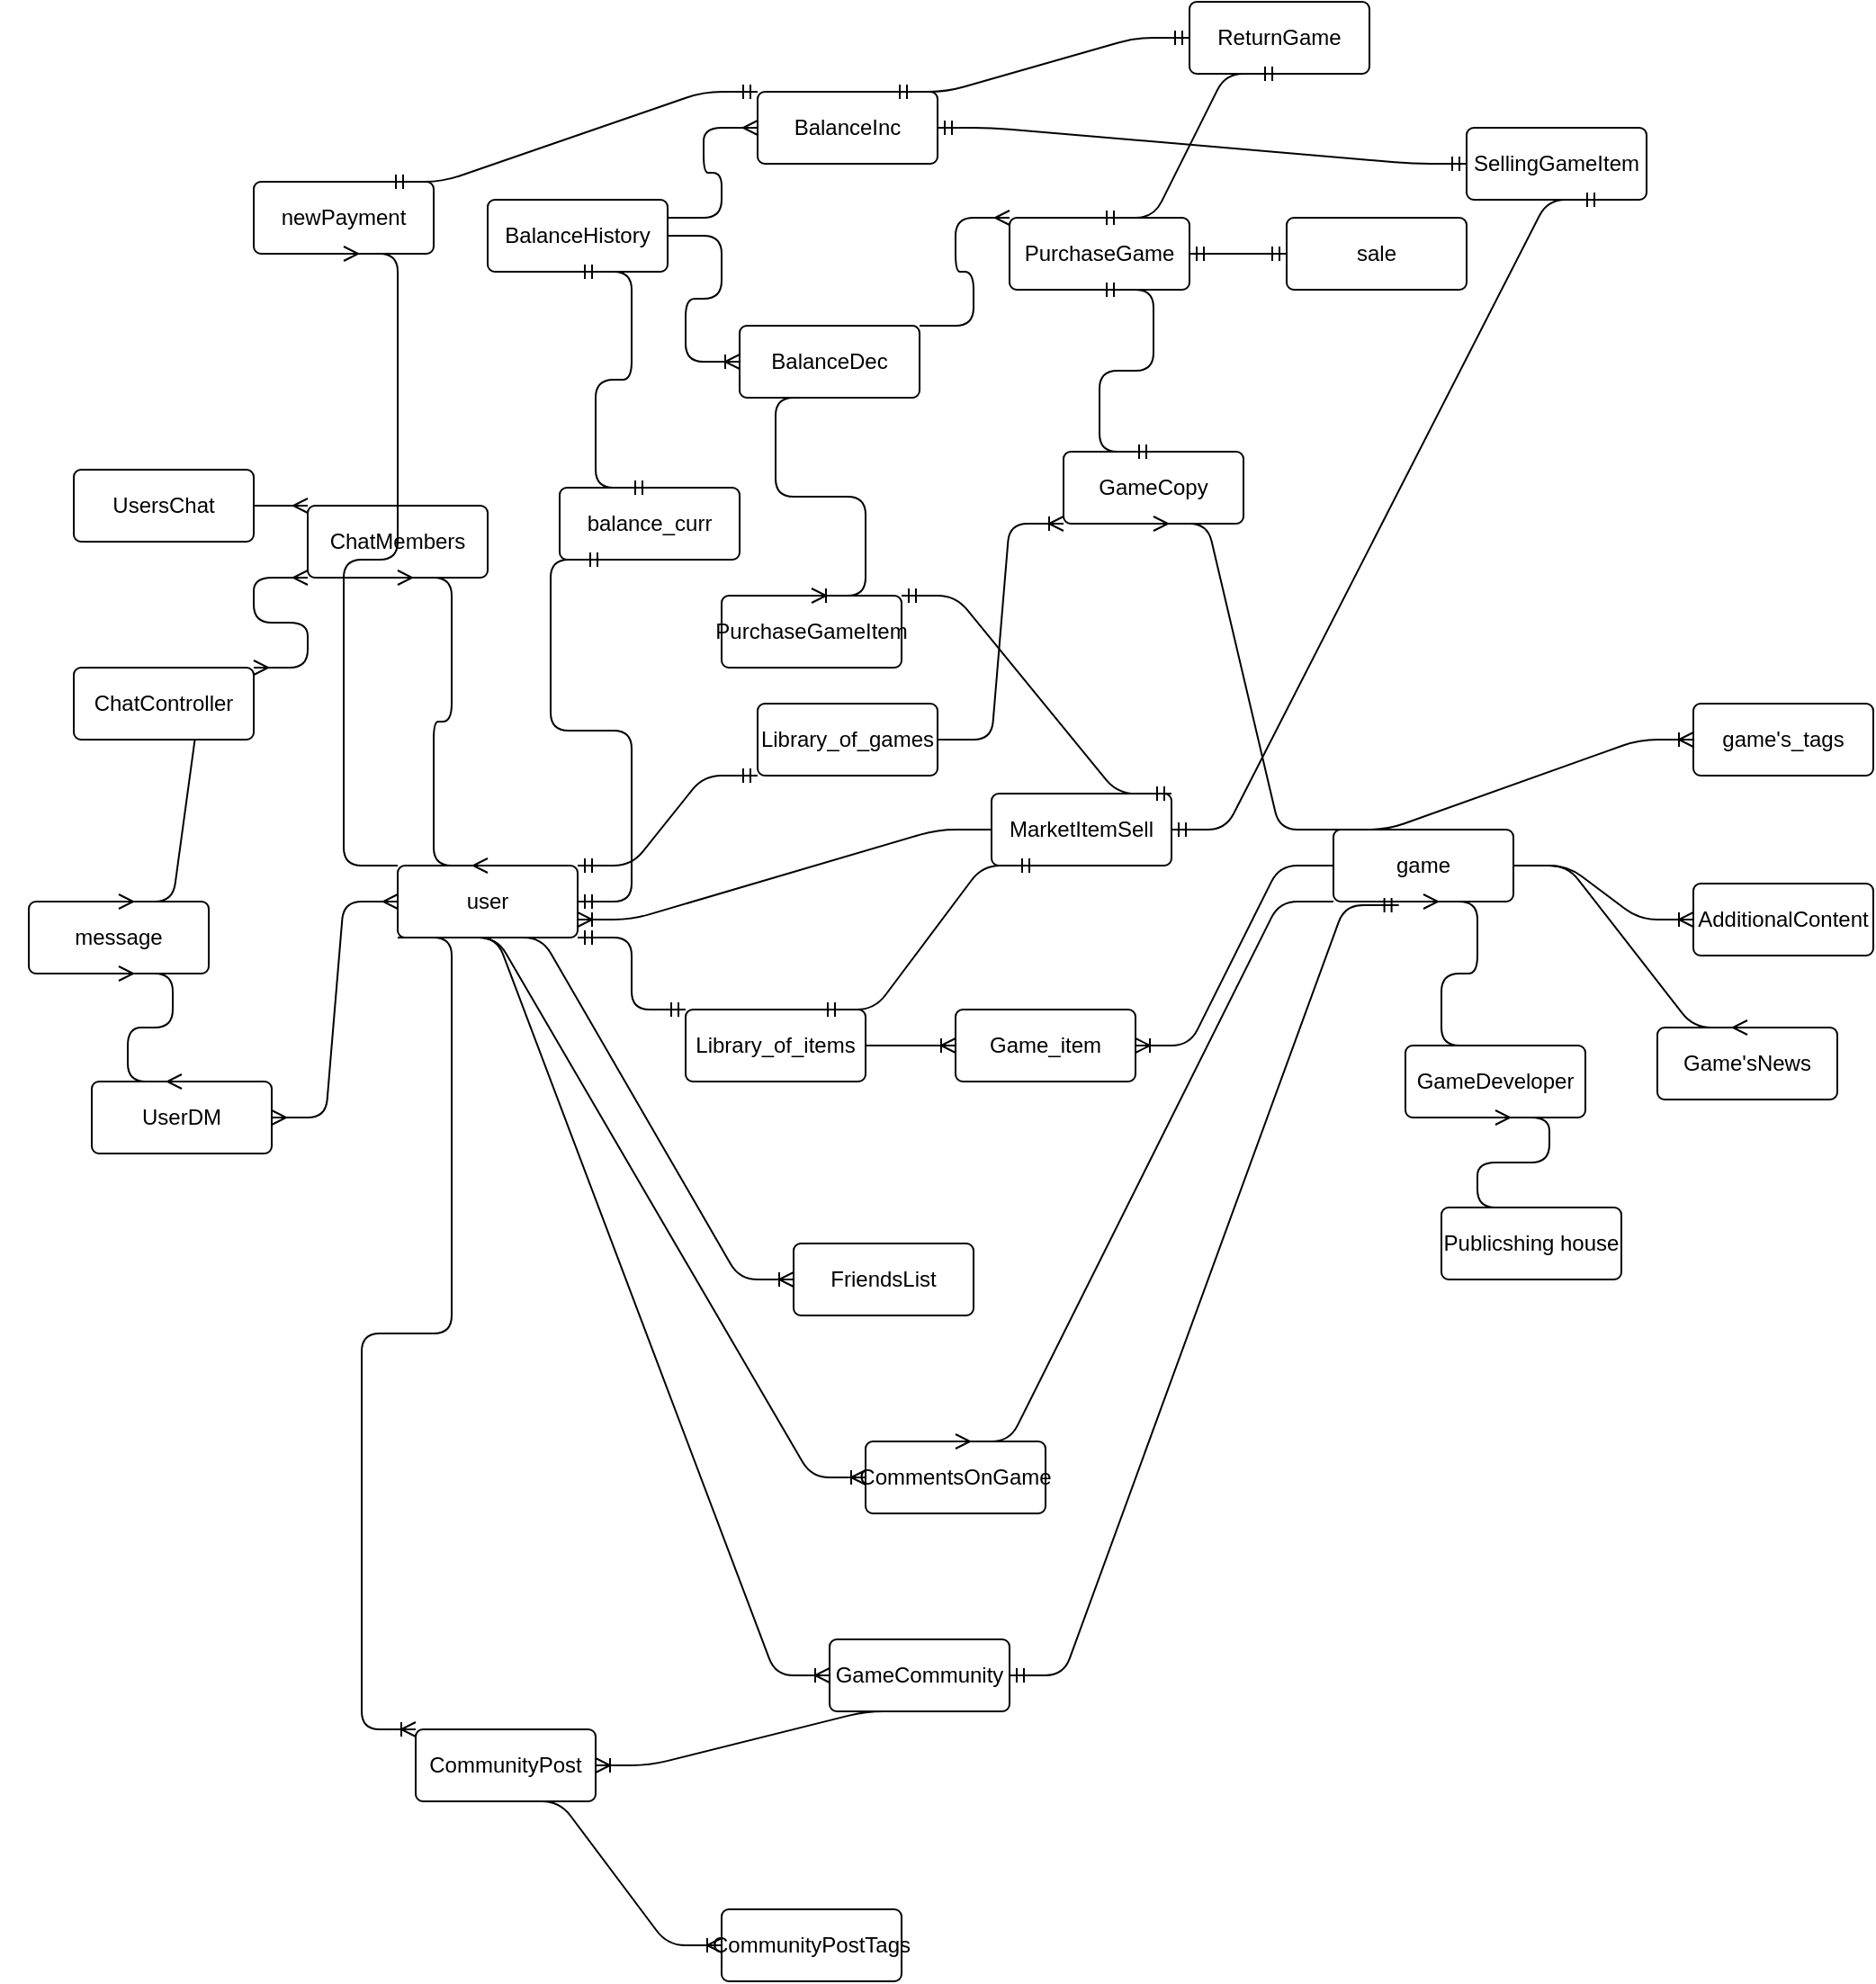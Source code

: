 <mxfile version="13.8.1" type="github">
  <diagram id="wHrh6kmgO2e7Xyq7cvha" name="Page-1">
    <mxGraphModel dx="1865" dy="491" grid="1" gridSize="10" guides="1" tooltips="1" connect="1" arrows="1" fold="1" page="1" pageScale="1" pageWidth="827" pageHeight="1169" math="0" shadow="0">
      <root>
        <mxCell id="0" />
        <mxCell id="1" parent="0" />
        <mxCell id="9OKxmw70vjrB0rI9SiNE-2" value="user" style="rounded=1;arcSize=10;whiteSpace=wrap;html=1;align=center;" vertex="1" parent="1">
          <mxGeometry x="-180" y="510" width="100" height="40" as="geometry" />
        </mxCell>
        <mxCell id="9OKxmw70vjrB0rI9SiNE-3" value="game&lt;br&gt;" style="rounded=1;arcSize=10;whiteSpace=wrap;html=1;align=center;" vertex="1" parent="1">
          <mxGeometry x="340" y="490" width="100" height="40" as="geometry" />
        </mxCell>
        <mxCell id="9OKxmw70vjrB0rI9SiNE-4" value="Game_item&lt;br&gt;" style="rounded=1;arcSize=10;whiteSpace=wrap;html=1;align=center;" vertex="1" parent="1">
          <mxGeometry x="130" y="590" width="100" height="40" as="geometry" />
        </mxCell>
        <mxCell id="9OKxmw70vjrB0rI9SiNE-5" value="Library_of_games&lt;br&gt;" style="rounded=1;arcSize=10;whiteSpace=wrap;html=1;align=center;" vertex="1" parent="1">
          <mxGeometry x="20" y="420" width="100" height="40" as="geometry" />
        </mxCell>
        <mxCell id="9OKxmw70vjrB0rI9SiNE-6" value="Library_of_items" style="rounded=1;arcSize=10;whiteSpace=wrap;html=1;align=center;" vertex="1" parent="1">
          <mxGeometry x="-20" y="590" width="100" height="40" as="geometry" />
        </mxCell>
        <mxCell id="9OKxmw70vjrB0rI9SiNE-10" value="GameCommunity" style="rounded=1;arcSize=10;whiteSpace=wrap;html=1;align=center;" vertex="1" parent="1">
          <mxGeometry x="60" y="940" width="100" height="40" as="geometry" />
        </mxCell>
        <mxCell id="9OKxmw70vjrB0rI9SiNE-11" value="FriendsList&lt;br&gt;" style="rounded=1;arcSize=10;whiteSpace=wrap;html=1;align=center;" vertex="1" parent="1">
          <mxGeometry x="40" y="720" width="100" height="40" as="geometry" />
        </mxCell>
        <mxCell id="9OKxmw70vjrB0rI9SiNE-14" value="UserDM" style="rounded=1;arcSize=10;whiteSpace=wrap;html=1;align=center;" vertex="1" parent="1">
          <mxGeometry x="-350" y="630" width="100" height="40" as="geometry" />
        </mxCell>
        <mxCell id="9OKxmw70vjrB0rI9SiNE-15" value="UsersChat&lt;br&gt;" style="rounded=1;arcSize=10;whiteSpace=wrap;html=1;align=center;" vertex="1" parent="1">
          <mxGeometry x="-360" y="290" width="100" height="40" as="geometry" />
        </mxCell>
        <mxCell id="9OKxmw70vjrB0rI9SiNE-16" value="CommentsOnGame&lt;br&gt;" style="rounded=1;arcSize=10;whiteSpace=wrap;html=1;align=center;" vertex="1" parent="1">
          <mxGeometry x="80" y="830" width="100" height="40" as="geometry" />
        </mxCell>
        <mxCell id="9OKxmw70vjrB0rI9SiNE-19" value="Game&#39;sNews" style="rounded=1;arcSize=10;whiteSpace=wrap;html=1;align=center;" vertex="1" parent="1">
          <mxGeometry x="520" y="600" width="100" height="40" as="geometry" />
        </mxCell>
        <mxCell id="9OKxmw70vjrB0rI9SiNE-20" value="AdditionalContent" style="rounded=1;arcSize=10;whiteSpace=wrap;html=1;align=center;" vertex="1" parent="1">
          <mxGeometry x="540" y="520" width="100" height="40" as="geometry" />
        </mxCell>
        <mxCell id="9OKxmw70vjrB0rI9SiNE-22" value="CommunityPost" style="rounded=1;arcSize=10;whiteSpace=wrap;html=1;align=center;" vertex="1" parent="1">
          <mxGeometry x="-170" y="990" width="100" height="40" as="geometry" />
        </mxCell>
        <mxCell id="9OKxmw70vjrB0rI9SiNE-23" value="CommunityPostTags&lt;br&gt;" style="rounded=1;arcSize=10;whiteSpace=wrap;html=1;align=center;" vertex="1" parent="1">
          <mxGeometry y="1090" width="100" height="40" as="geometry" />
        </mxCell>
        <mxCell id="9OKxmw70vjrB0rI9SiNE-24" value="GameCopy" style="rounded=1;arcSize=10;whiteSpace=wrap;html=1;align=center;" vertex="1" parent="1">
          <mxGeometry x="190" y="280" width="100" height="40" as="geometry" />
        </mxCell>
        <mxCell id="9OKxmw70vjrB0rI9SiNE-26" value="PurchaseGameItem" style="rounded=1;arcSize=10;whiteSpace=wrap;html=1;align=center;" vertex="1" parent="1">
          <mxGeometry y="360" width="100" height="40" as="geometry" />
        </mxCell>
        <mxCell id="9OKxmw70vjrB0rI9SiNE-27" value="PurchaseGame&lt;br&gt;" style="rounded=1;arcSize=10;whiteSpace=wrap;html=1;align=center;" vertex="1" parent="1">
          <mxGeometry x="160" y="150" width="100" height="40" as="geometry" />
        </mxCell>
        <mxCell id="9OKxmw70vjrB0rI9SiNE-28" value="BalanceDec" style="rounded=1;arcSize=10;whiteSpace=wrap;html=1;align=center;" vertex="1" parent="1">
          <mxGeometry x="10" y="210" width="100" height="40" as="geometry" />
        </mxCell>
        <mxCell id="9OKxmw70vjrB0rI9SiNE-29" value="BalanceInc" style="rounded=1;arcSize=10;whiteSpace=wrap;html=1;align=center;" vertex="1" parent="1">
          <mxGeometry x="20" y="80" width="100" height="40" as="geometry" />
        </mxCell>
        <mxCell id="9OKxmw70vjrB0rI9SiNE-30" value="SellingGameItem" style="rounded=1;arcSize=10;whiteSpace=wrap;html=1;align=center;" vertex="1" parent="1">
          <mxGeometry x="414" y="100" width="100" height="40" as="geometry" />
        </mxCell>
        <mxCell id="9OKxmw70vjrB0rI9SiNE-31" value="ReturnGame&lt;br&gt;" style="rounded=1;arcSize=10;whiteSpace=wrap;html=1;align=center;" vertex="1" parent="1">
          <mxGeometry x="260" y="30" width="100" height="40" as="geometry" />
        </mxCell>
        <mxCell id="9OKxmw70vjrB0rI9SiNE-32" value="GameDeveloper&lt;br&gt;" style="rounded=1;arcSize=10;whiteSpace=wrap;html=1;align=center;" vertex="1" parent="1">
          <mxGeometry x="380" y="610" width="100" height="40" as="geometry" />
        </mxCell>
        <mxCell id="9OKxmw70vjrB0rI9SiNE-33" value="Publicshing house" style="rounded=1;arcSize=10;whiteSpace=wrap;html=1;align=center;" vertex="1" parent="1">
          <mxGeometry x="400" y="700" width="100" height="40" as="geometry" />
        </mxCell>
        <mxCell id="9OKxmw70vjrB0rI9SiNE-34" value="BalanceHistory" style="rounded=1;arcSize=10;whiteSpace=wrap;html=1;align=center;" vertex="1" parent="1">
          <mxGeometry x="-130" y="140" width="100" height="40" as="geometry" />
        </mxCell>
        <mxCell id="9OKxmw70vjrB0rI9SiNE-35" value="" style="edgeStyle=entityRelationEdgeStyle;fontSize=12;html=1;endArrow=ERoneToMany;exitX=0.5;exitY=1;exitDx=0;exitDy=0;" edge="1" parent="1" source="9OKxmw70vjrB0rI9SiNE-2" target="9OKxmw70vjrB0rI9SiNE-11">
          <mxGeometry width="100" height="100" relative="1" as="geometry">
            <mxPoint x="-250" y="660" as="sourcePoint" />
            <mxPoint x="-150" y="560" as="targetPoint" />
          </mxGeometry>
        </mxCell>
        <mxCell id="9OKxmw70vjrB0rI9SiNE-36" value="message&lt;br&gt;" style="rounded=1;arcSize=10;whiteSpace=wrap;html=1;align=center;" vertex="1" parent="1">
          <mxGeometry x="-385" y="530" width="100" height="40" as="geometry" />
        </mxCell>
        <mxCell id="9OKxmw70vjrB0rI9SiNE-47" value="" style="edgeStyle=entityRelationEdgeStyle;fontSize=12;html=1;endArrow=ERmany;startArrow=ERmany;entryX=0.5;entryY=0;entryDx=0;entryDy=0;exitX=0.5;exitY=1;exitDx=0;exitDy=0;" edge="1" parent="1" source="9OKxmw70vjrB0rI9SiNE-36" target="9OKxmw70vjrB0rI9SiNE-14">
          <mxGeometry width="100" height="100" relative="1" as="geometry">
            <mxPoint x="180" y="510" as="sourcePoint" />
            <mxPoint x="280" y="410" as="targetPoint" />
          </mxGeometry>
        </mxCell>
        <mxCell id="9OKxmw70vjrB0rI9SiNE-48" value="" style="edgeStyle=entityRelationEdgeStyle;fontSize=12;html=1;endArrow=ERmany;startArrow=ERmany;entryX=1;entryY=0.5;entryDx=0;entryDy=0;exitX=0;exitY=0.5;exitDx=0;exitDy=0;" edge="1" parent="1" source="9OKxmw70vjrB0rI9SiNE-2" target="9OKxmw70vjrB0rI9SiNE-14">
          <mxGeometry width="100" height="100" relative="1" as="geometry">
            <mxPoint x="180" y="510" as="sourcePoint" />
            <mxPoint x="280" y="410" as="targetPoint" />
          </mxGeometry>
        </mxCell>
        <mxCell id="9OKxmw70vjrB0rI9SiNE-52" value="ChatMembers" style="rounded=1;arcSize=10;whiteSpace=wrap;html=1;align=center;" vertex="1" parent="1">
          <mxGeometry x="-230" y="310" width="100" height="40" as="geometry" />
        </mxCell>
        <mxCell id="9OKxmw70vjrB0rI9SiNE-55" value="" style="edgeStyle=entityRelationEdgeStyle;fontSize=12;html=1;endArrow=ERmany;startArrow=ERmany;exitX=1;exitY=0.5;exitDx=0;exitDy=0;entryX=0.5;entryY=0;entryDx=0;entryDy=0;" edge="1" parent="1" source="9OKxmw70vjrB0rI9SiNE-58" target="9OKxmw70vjrB0rI9SiNE-36">
          <mxGeometry width="100" height="100" relative="1" as="geometry">
            <mxPoint x="-270" y="470" as="sourcePoint" />
            <mxPoint x="-170" y="370" as="targetPoint" />
          </mxGeometry>
        </mxCell>
        <mxCell id="9OKxmw70vjrB0rI9SiNE-57" value="" style="edgeStyle=entityRelationEdgeStyle;fontSize=12;html=1;endArrow=ERmany;entryX=0;entryY=0;entryDx=0;entryDy=0;exitX=1;exitY=0.5;exitDx=0;exitDy=0;" edge="1" parent="1" source="9OKxmw70vjrB0rI9SiNE-15" target="9OKxmw70vjrB0rI9SiNE-52">
          <mxGeometry width="100" height="100" relative="1" as="geometry">
            <mxPoint x="-270" y="400" as="sourcePoint" />
            <mxPoint x="-170" y="300" as="targetPoint" />
          </mxGeometry>
        </mxCell>
        <mxCell id="9OKxmw70vjrB0rI9SiNE-58" value="ChatController" style="rounded=1;arcSize=10;whiteSpace=wrap;html=1;align=center;" vertex="1" parent="1">
          <mxGeometry x="-360" y="400" width="100" height="40" as="geometry" />
        </mxCell>
        <mxCell id="9OKxmw70vjrB0rI9SiNE-61" value="" style="edgeStyle=entityRelationEdgeStyle;fontSize=12;html=1;endArrow=ERmany;startArrow=ERmany;entryX=0.5;entryY=0;entryDx=0;entryDy=0;exitX=0.5;exitY=1;exitDx=0;exitDy=0;" edge="1" parent="1" source="9OKxmw70vjrB0rI9SiNE-52" target="9OKxmw70vjrB0rI9SiNE-2">
          <mxGeometry width="100" height="100" relative="1" as="geometry">
            <mxPoint x="-170" y="530" as="sourcePoint" />
            <mxPoint x="-70" y="430" as="targetPoint" />
          </mxGeometry>
        </mxCell>
        <mxCell id="9OKxmw70vjrB0rI9SiNE-67" style="edgeStyle=orthogonalEdgeStyle;rounded=0;orthogonalLoop=1;jettySize=auto;html=1;exitX=0.5;exitY=1;exitDx=0;exitDy=0;" edge="1" parent="1">
          <mxGeometry relative="1" as="geometry">
            <mxPoint x="-393" y="430" as="sourcePoint" />
            <mxPoint x="-393" y="430" as="targetPoint" />
          </mxGeometry>
        </mxCell>
        <mxCell id="9OKxmw70vjrB0rI9SiNE-69" value="" style="edgeStyle=entityRelationEdgeStyle;fontSize=12;html=1;endArrow=ERmany;startArrow=ERmany;entryX=0;entryY=1;entryDx=0;entryDy=0;exitX=1;exitY=0;exitDx=0;exitDy=0;" edge="1" parent="1" source="9OKxmw70vjrB0rI9SiNE-58" target="9OKxmw70vjrB0rI9SiNE-52">
          <mxGeometry width="100" height="100" relative="1" as="geometry">
            <mxPoint x="-180" y="520" as="sourcePoint" />
            <mxPoint x="-80" y="420" as="targetPoint" />
          </mxGeometry>
        </mxCell>
        <mxCell id="9OKxmw70vjrB0rI9SiNE-73" value="" style="edgeStyle=entityRelationEdgeStyle;fontSize=12;html=1;endArrow=ERmandOne;startArrow=ERmandOne;entryX=0;entryY=1;entryDx=0;entryDy=0;exitX=1;exitY=0;exitDx=0;exitDy=0;" edge="1" parent="1" source="9OKxmw70vjrB0rI9SiNE-2" target="9OKxmw70vjrB0rI9SiNE-5">
          <mxGeometry width="100" height="100" relative="1" as="geometry">
            <mxPoint x="-130" y="520" as="sourcePoint" />
            <mxPoint x="-30" y="420" as="targetPoint" />
          </mxGeometry>
        </mxCell>
        <mxCell id="9OKxmw70vjrB0rI9SiNE-74" value="" style="edgeStyle=entityRelationEdgeStyle;fontSize=12;html=1;endArrow=ERmandOne;startArrow=ERmandOne;entryX=1;entryY=1;entryDx=0;entryDy=0;exitX=0;exitY=0;exitDx=0;exitDy=0;" edge="1" parent="1" source="9OKxmw70vjrB0rI9SiNE-6" target="9OKxmw70vjrB0rI9SiNE-2">
          <mxGeometry width="100" height="100" relative="1" as="geometry">
            <mxPoint x="-130" y="520" as="sourcePoint" />
            <mxPoint x="-30" y="420" as="targetPoint" />
          </mxGeometry>
        </mxCell>
        <mxCell id="9OKxmw70vjrB0rI9SiNE-75" value="" style="edgeStyle=entityRelationEdgeStyle;fontSize=12;html=1;endArrow=ERoneToMany;entryX=1;entryY=0.5;entryDx=0;entryDy=0;exitX=0;exitY=0.5;exitDx=0;exitDy=0;" edge="1" parent="1" source="9OKxmw70vjrB0rI9SiNE-3" target="9OKxmw70vjrB0rI9SiNE-4">
          <mxGeometry width="100" height="100" relative="1" as="geometry">
            <mxPoint x="260" y="640" as="sourcePoint" />
            <mxPoint x="360" y="540" as="targetPoint" />
          </mxGeometry>
        </mxCell>
        <mxCell id="9OKxmw70vjrB0rI9SiNE-76" value="" style="edgeStyle=entityRelationEdgeStyle;fontSize=12;html=1;endArrow=ERoneToMany;entryX=0;entryY=0.5;entryDx=0;entryDy=0;exitX=1;exitY=0.5;exitDx=0;exitDy=0;" edge="1" parent="1" source="9OKxmw70vjrB0rI9SiNE-6" target="9OKxmw70vjrB0rI9SiNE-4">
          <mxGeometry width="100" height="100" relative="1" as="geometry">
            <mxPoint x="-130" y="520" as="sourcePoint" />
            <mxPoint x="-30" y="420" as="targetPoint" />
          </mxGeometry>
        </mxCell>
        <mxCell id="9OKxmw70vjrB0rI9SiNE-77" value="" style="edgeStyle=entityRelationEdgeStyle;fontSize=12;html=1;endArrow=ERmany;exitX=1;exitY=0.5;exitDx=0;exitDy=0;entryX=0.5;entryY=0;entryDx=0;entryDy=0;" edge="1" parent="1" source="9OKxmw70vjrB0rI9SiNE-3" target="9OKxmw70vjrB0rI9SiNE-19">
          <mxGeometry width="100" height="100" relative="1" as="geometry">
            <mxPoint x="270" y="420" as="sourcePoint" />
            <mxPoint x="370" y="320" as="targetPoint" />
          </mxGeometry>
        </mxCell>
        <mxCell id="9OKxmw70vjrB0rI9SiNE-78" value="" style="edgeStyle=entityRelationEdgeStyle;fontSize=12;html=1;endArrow=ERoneToMany;entryX=0;entryY=0.5;entryDx=0;entryDy=0;exitX=1;exitY=0.5;exitDx=0;exitDy=0;" edge="1" parent="1" source="9OKxmw70vjrB0rI9SiNE-3" target="9OKxmw70vjrB0rI9SiNE-20">
          <mxGeometry width="100" height="100" relative="1" as="geometry">
            <mxPoint x="270" y="420" as="sourcePoint" />
            <mxPoint x="370" y="320" as="targetPoint" />
          </mxGeometry>
        </mxCell>
        <mxCell id="9OKxmw70vjrB0rI9SiNE-80" value="game&#39;s_tags" style="rounded=1;arcSize=10;whiteSpace=wrap;html=1;align=center;" vertex="1" parent="1">
          <mxGeometry x="540" y="420" width="100" height="40" as="geometry" />
        </mxCell>
        <mxCell id="9OKxmw70vjrB0rI9SiNE-82" value="" style="edgeStyle=entityRelationEdgeStyle;fontSize=12;html=1;endArrow=ERoneToMany;exitX=0;exitY=0;exitDx=0;exitDy=0;entryX=0;entryY=0.5;entryDx=0;entryDy=0;" edge="1" parent="1" source="9OKxmw70vjrB0rI9SiNE-3" target="9OKxmw70vjrB0rI9SiNE-80">
          <mxGeometry width="100" height="100" relative="1" as="geometry">
            <mxPoint x="270" y="520" as="sourcePoint" />
            <mxPoint x="370" y="420" as="targetPoint" />
          </mxGeometry>
        </mxCell>
        <mxCell id="9OKxmw70vjrB0rI9SiNE-83" value="" style="edgeStyle=entityRelationEdgeStyle;fontSize=12;html=1;endArrow=ERmany;exitX=0;exitY=1;exitDx=0;exitDy=0;entryX=0.5;entryY=0;entryDx=0;entryDy=0;" edge="1" parent="1" source="9OKxmw70vjrB0rI9SiNE-3" target="9OKxmw70vjrB0rI9SiNE-16">
          <mxGeometry width="100" height="100" relative="1" as="geometry">
            <mxPoint x="270" y="600" as="sourcePoint" />
            <mxPoint x="370" y="500" as="targetPoint" />
          </mxGeometry>
        </mxCell>
        <mxCell id="9OKxmw70vjrB0rI9SiNE-85" value="" style="edgeStyle=entityRelationEdgeStyle;fontSize=12;html=1;endArrow=ERoneToMany;entryX=0;entryY=0.5;entryDx=0;entryDy=0;exitX=0.25;exitY=1;exitDx=0;exitDy=0;" edge="1" parent="1" source="9OKxmw70vjrB0rI9SiNE-2" target="9OKxmw70vjrB0rI9SiNE-16">
          <mxGeometry width="100" height="100" relative="1" as="geometry">
            <mxPoint x="110" y="750" as="sourcePoint" />
            <mxPoint x="210" y="650" as="targetPoint" />
          </mxGeometry>
        </mxCell>
        <mxCell id="9OKxmw70vjrB0rI9SiNE-87" value="" style="edgeStyle=entityRelationEdgeStyle;fontSize=12;html=1;endArrow=ERmany;exitX=0.5;exitY=0;exitDx=0;exitDy=0;entryX=0.5;entryY=1;entryDx=0;entryDy=0;" edge="1" parent="1" source="9OKxmw70vjrB0rI9SiNE-33" target="9OKxmw70vjrB0rI9SiNE-32">
          <mxGeometry width="100" height="100" relative="1" as="geometry">
            <mxPoint x="270" y="640" as="sourcePoint" />
            <mxPoint x="370" y="540" as="targetPoint" />
          </mxGeometry>
        </mxCell>
        <mxCell id="9OKxmw70vjrB0rI9SiNE-88" value="" style="edgeStyle=entityRelationEdgeStyle;fontSize=12;html=1;endArrow=ERmany;exitX=0.5;exitY=0;exitDx=0;exitDy=0;entryX=0.5;entryY=1;entryDx=0;entryDy=0;" edge="1" parent="1" source="9OKxmw70vjrB0rI9SiNE-32" target="9OKxmw70vjrB0rI9SiNE-3">
          <mxGeometry width="100" height="100" relative="1" as="geometry">
            <mxPoint x="270" y="640" as="sourcePoint" />
            <mxPoint x="370" y="540" as="targetPoint" />
          </mxGeometry>
        </mxCell>
        <mxCell id="9OKxmw70vjrB0rI9SiNE-91" value="" style="edgeStyle=entityRelationEdgeStyle;fontSize=12;html=1;endArrow=ERmandOne;startArrow=ERmandOne;exitX=1;exitY=0.5;exitDx=0;exitDy=0;entryX=0.363;entryY=1.05;entryDx=0;entryDy=0;entryPerimeter=0;" edge="1" parent="1" source="9OKxmw70vjrB0rI9SiNE-10" target="9OKxmw70vjrB0rI9SiNE-3">
          <mxGeometry width="100" height="100" relative="1" as="geometry">
            <mxPoint x="140" y="920" as="sourcePoint" />
            <mxPoint x="240" y="820" as="targetPoint" />
          </mxGeometry>
        </mxCell>
        <mxCell id="9OKxmw70vjrB0rI9SiNE-92" value="" style="edgeStyle=entityRelationEdgeStyle;fontSize=12;html=1;endArrow=ERoneToMany;exitX=0.25;exitY=1;exitDx=0;exitDy=0;entryX=0;entryY=0.5;entryDx=0;entryDy=0;" edge="1" parent="1" source="9OKxmw70vjrB0rI9SiNE-2" target="9OKxmw70vjrB0rI9SiNE-10">
          <mxGeometry width="100" height="100" relative="1" as="geometry">
            <mxPoint x="-50" y="980" as="sourcePoint" />
            <mxPoint x="50" y="880" as="targetPoint" />
          </mxGeometry>
        </mxCell>
        <mxCell id="9OKxmw70vjrB0rI9SiNE-93" value="" style="edgeStyle=entityRelationEdgeStyle;fontSize=12;html=1;endArrow=ERoneToMany;entryX=0;entryY=0;entryDx=0;entryDy=0;exitX=0;exitY=1;exitDx=0;exitDy=0;" edge="1" parent="1" source="9OKxmw70vjrB0rI9SiNE-2" target="9OKxmw70vjrB0rI9SiNE-22">
          <mxGeometry width="100" height="100" relative="1" as="geometry">
            <mxPoint x="-280" y="910" as="sourcePoint" />
            <mxPoint x="-180" y="810" as="targetPoint" />
          </mxGeometry>
        </mxCell>
        <mxCell id="9OKxmw70vjrB0rI9SiNE-94" value="" style="edgeStyle=entityRelationEdgeStyle;fontSize=12;html=1;endArrow=ERoneToMany;entryX=0;entryY=0.5;entryDx=0;entryDy=0;exitX=0.5;exitY=1;exitDx=0;exitDy=0;" edge="1" parent="1" source="9OKxmw70vjrB0rI9SiNE-22" target="9OKxmw70vjrB0rI9SiNE-23">
          <mxGeometry width="100" height="100" relative="1" as="geometry">
            <mxPoint x="-150" y="1190" as="sourcePoint" />
            <mxPoint x="-50" y="1090" as="targetPoint" />
          </mxGeometry>
        </mxCell>
        <mxCell id="9OKxmw70vjrB0rI9SiNE-95" value="" style="edgeStyle=entityRelationEdgeStyle;fontSize=12;html=1;endArrow=ERoneToMany;entryX=1;entryY=0.5;entryDx=0;entryDy=0;exitX=0.5;exitY=1;exitDx=0;exitDy=0;" edge="1" parent="1" source="9OKxmw70vjrB0rI9SiNE-10" target="9OKxmw70vjrB0rI9SiNE-22">
          <mxGeometry width="100" height="100" relative="1" as="geometry">
            <mxPoint x="10" y="1060" as="sourcePoint" />
            <mxPoint x="290" y="1020" as="targetPoint" />
          </mxGeometry>
        </mxCell>
        <mxCell id="9OKxmw70vjrB0rI9SiNE-97" value="" style="edgeStyle=entityRelationEdgeStyle;fontSize=12;html=1;endArrow=ERmany;exitX=0;exitY=0;exitDx=0;exitDy=0;entryX=0.5;entryY=1;entryDx=0;entryDy=0;" edge="1" parent="1" source="9OKxmw70vjrB0rI9SiNE-3" target="9OKxmw70vjrB0rI9SiNE-24">
          <mxGeometry width="100" height="100" relative="1" as="geometry">
            <mxPoint x="100" y="650" as="sourcePoint" />
            <mxPoint x="200" y="550" as="targetPoint" />
          </mxGeometry>
        </mxCell>
        <mxCell id="9OKxmw70vjrB0rI9SiNE-98" value="" style="edgeStyle=entityRelationEdgeStyle;fontSize=12;html=1;endArrow=ERoneToMany;entryX=0;entryY=1;entryDx=0;entryDy=0;exitX=1;exitY=0.5;exitDx=0;exitDy=0;" edge="1" parent="1" source="9OKxmw70vjrB0rI9SiNE-5" target="9OKxmw70vjrB0rI9SiNE-24">
          <mxGeometry width="100" height="100" relative="1" as="geometry">
            <mxPoint x="130" y="480" as="sourcePoint" />
            <mxPoint x="230" y="380" as="targetPoint" />
          </mxGeometry>
        </mxCell>
        <mxCell id="9OKxmw70vjrB0rI9SiNE-102" value="" style="edgeStyle=entityRelationEdgeStyle;fontSize=12;html=1;endArrow=ERmany;exitX=1;exitY=0;exitDx=0;exitDy=0;entryX=0;entryY=0;entryDx=0;entryDy=0;" edge="1" parent="1" source="9OKxmw70vjrB0rI9SiNE-28" target="9OKxmw70vjrB0rI9SiNE-27">
          <mxGeometry width="100" height="100" relative="1" as="geometry">
            <mxPoint x="100" y="480" as="sourcePoint" />
            <mxPoint x="200" y="380" as="targetPoint" />
          </mxGeometry>
        </mxCell>
        <mxCell id="9OKxmw70vjrB0rI9SiNE-103" value="" style="edgeStyle=entityRelationEdgeStyle;fontSize=12;html=1;endArrow=ERoneToMany;entryX=0.5;entryY=0;entryDx=0;entryDy=0;exitX=0.5;exitY=1;exitDx=0;exitDy=0;" edge="1" parent="1" source="9OKxmw70vjrB0rI9SiNE-28" target="9OKxmw70vjrB0rI9SiNE-26">
          <mxGeometry width="100" height="100" relative="1" as="geometry">
            <mxPoint x="100" y="480" as="sourcePoint" />
            <mxPoint x="200" y="380" as="targetPoint" />
          </mxGeometry>
        </mxCell>
        <mxCell id="9OKxmw70vjrB0rI9SiNE-104" value="" style="edgeStyle=entityRelationEdgeStyle;fontSize=12;html=1;endArrow=ERmandOne;startArrow=ERmandOne;entryX=0.5;entryY=0;entryDx=0;entryDy=0;exitX=0.5;exitY=1;exitDx=0;exitDy=0;" edge="1" parent="1" source="9OKxmw70vjrB0rI9SiNE-27" target="9OKxmw70vjrB0rI9SiNE-24">
          <mxGeometry width="100" height="100" relative="1" as="geometry">
            <mxPoint x="100" y="310" as="sourcePoint" />
            <mxPoint x="200" y="210" as="targetPoint" />
          </mxGeometry>
        </mxCell>
        <mxCell id="9OKxmw70vjrB0rI9SiNE-105" value="sale" style="rounded=1;arcSize=10;whiteSpace=wrap;html=1;align=center;" vertex="1" parent="1">
          <mxGeometry x="314" y="150" width="100" height="40" as="geometry" />
        </mxCell>
        <mxCell id="9OKxmw70vjrB0rI9SiNE-106" value="" style="edgeStyle=entityRelationEdgeStyle;fontSize=12;html=1;endArrow=ERmandOne;startArrow=ERmandOne;entryX=0;entryY=0.5;entryDx=0;entryDy=0;exitX=1;exitY=0.5;exitDx=0;exitDy=0;" edge="1" parent="1" source="9OKxmw70vjrB0rI9SiNE-27" target="9OKxmw70vjrB0rI9SiNE-105">
          <mxGeometry width="100" height="100" relative="1" as="geometry">
            <mxPoint x="100" y="480" as="sourcePoint" />
            <mxPoint x="200" y="380" as="targetPoint" />
          </mxGeometry>
        </mxCell>
        <mxCell id="9OKxmw70vjrB0rI9SiNE-107" value="MarketItemSell&lt;br&gt;" style="rounded=1;arcSize=10;whiteSpace=wrap;html=1;align=center;" vertex="1" parent="1">
          <mxGeometry x="150" y="470" width="100" height="40" as="geometry" />
        </mxCell>
        <mxCell id="9OKxmw70vjrB0rI9SiNE-110" value="" style="edgeStyle=entityRelationEdgeStyle;fontSize=12;html=1;endArrow=ERoneToMany;entryX=1;entryY=0.75;entryDx=0;entryDy=0;exitX=0;exitY=0.5;exitDx=0;exitDy=0;" edge="1" parent="1" source="9OKxmw70vjrB0rI9SiNE-107" target="9OKxmw70vjrB0rI9SiNE-2">
          <mxGeometry width="100" height="100" relative="1" as="geometry">
            <mxPoint x="120" y="610" as="sourcePoint" />
            <mxPoint x="220" y="510" as="targetPoint" />
          </mxGeometry>
        </mxCell>
        <mxCell id="9OKxmw70vjrB0rI9SiNE-111" value="" style="edgeStyle=entityRelationEdgeStyle;fontSize=12;html=1;endArrow=ERmandOne;startArrow=ERmandOne;exitX=0.75;exitY=0;exitDx=0;exitDy=0;entryX=0.25;entryY=1;entryDx=0;entryDy=0;" edge="1" parent="1" source="9OKxmw70vjrB0rI9SiNE-6" target="9OKxmw70vjrB0rI9SiNE-107">
          <mxGeometry width="100" height="100" relative="1" as="geometry">
            <mxPoint x="120" y="610" as="sourcePoint" />
            <mxPoint x="220" y="510" as="targetPoint" />
          </mxGeometry>
        </mxCell>
        <mxCell id="9OKxmw70vjrB0rI9SiNE-114" value="" style="edgeStyle=entityRelationEdgeStyle;fontSize=12;html=1;endArrow=ERmandOne;startArrow=ERmandOne;exitX=1;exitY=0;exitDx=0;exitDy=0;entryX=1;entryY=0;entryDx=0;entryDy=0;" edge="1" parent="1" source="9OKxmw70vjrB0rI9SiNE-107" target="9OKxmw70vjrB0rI9SiNE-26">
          <mxGeometry width="100" height="100" relative="1" as="geometry">
            <mxPoint x="120" y="440" as="sourcePoint" />
            <mxPoint x="220" y="340" as="targetPoint" />
          </mxGeometry>
        </mxCell>
        <mxCell id="9OKxmw70vjrB0rI9SiNE-115" value="balance_curr&lt;br&gt;" style="rounded=1;arcSize=10;whiteSpace=wrap;html=1;align=center;" vertex="1" parent="1">
          <mxGeometry x="-90" y="300" width="100" height="40" as="geometry" />
        </mxCell>
        <mxCell id="9OKxmw70vjrB0rI9SiNE-116" value="" style="edgeStyle=entityRelationEdgeStyle;fontSize=12;html=1;endArrow=ERmandOne;startArrow=ERmandOne;entryX=0.25;entryY=1;entryDx=0;entryDy=0;exitX=1;exitY=0.5;exitDx=0;exitDy=0;" edge="1" parent="1" source="9OKxmw70vjrB0rI9SiNE-2" target="9OKxmw70vjrB0rI9SiNE-115">
          <mxGeometry width="100" height="100" relative="1" as="geometry">
            <mxPoint x="-70" y="499" as="sourcePoint" />
            <mxPoint x="-60" y="330" as="targetPoint" />
          </mxGeometry>
        </mxCell>
        <mxCell id="9OKxmw70vjrB0rI9SiNE-120" value="" style="edgeStyle=entityRelationEdgeStyle;fontSize=12;html=1;endArrow=ERmandOne;startArrow=ERmandOne;entryX=0.5;entryY=1;entryDx=0;entryDy=0;exitX=0.5;exitY=0;exitDx=0;exitDy=0;" edge="1" parent="1" source="9OKxmw70vjrB0rI9SiNE-115" target="9OKxmw70vjrB0rI9SiNE-34">
          <mxGeometry width="100" height="100" relative="1" as="geometry">
            <mxPoint x="-260" y="330" as="sourcePoint" />
            <mxPoint x="-160" y="230" as="targetPoint" />
          </mxGeometry>
        </mxCell>
        <mxCell id="9OKxmw70vjrB0rI9SiNE-122" value="" style="edgeStyle=entityRelationEdgeStyle;fontSize=12;html=1;endArrow=ERmany;entryX=0;entryY=0.5;entryDx=0;entryDy=0;exitX=1;exitY=0.25;exitDx=0;exitDy=0;" edge="1" parent="1" source="9OKxmw70vjrB0rI9SiNE-34" target="9OKxmw70vjrB0rI9SiNE-29">
          <mxGeometry width="100" height="100" relative="1" as="geometry">
            <mxPoint x="-60" y="370" as="sourcePoint" />
            <mxPoint x="40" y="270" as="targetPoint" />
          </mxGeometry>
        </mxCell>
        <mxCell id="9OKxmw70vjrB0rI9SiNE-123" value="" style="edgeStyle=entityRelationEdgeStyle;fontSize=12;html=1;endArrow=ERoneToMany;entryX=0;entryY=0.5;entryDx=0;entryDy=0;exitX=1;exitY=0.5;exitDx=0;exitDy=0;" edge="1" parent="1" source="9OKxmw70vjrB0rI9SiNE-34" target="9OKxmw70vjrB0rI9SiNE-28">
          <mxGeometry width="100" height="100" relative="1" as="geometry">
            <mxPoint x="-60" y="370" as="sourcePoint" />
            <mxPoint x="40" y="270" as="targetPoint" />
          </mxGeometry>
        </mxCell>
        <mxCell id="9OKxmw70vjrB0rI9SiNE-124" value="newPayment&lt;br&gt;" style="rounded=1;arcSize=10;whiteSpace=wrap;html=1;align=center;" vertex="1" parent="1">
          <mxGeometry x="-260" y="130" width="100" height="40" as="geometry" />
        </mxCell>
        <mxCell id="9OKxmw70vjrB0rI9SiNE-126" value="" style="edgeStyle=entityRelationEdgeStyle;fontSize=12;html=1;endArrow=ERmany;entryX=0.5;entryY=1;entryDx=0;entryDy=0;exitX=0;exitY=0;exitDx=0;exitDy=0;" edge="1" parent="1" source="9OKxmw70vjrB0rI9SiNE-2" target="9OKxmw70vjrB0rI9SiNE-124">
          <mxGeometry width="100" height="100" relative="1" as="geometry">
            <mxPoint x="-60" y="360" as="sourcePoint" />
            <mxPoint x="40" y="260" as="targetPoint" />
          </mxGeometry>
        </mxCell>
        <mxCell id="9OKxmw70vjrB0rI9SiNE-128" value="" style="edgeStyle=entityRelationEdgeStyle;fontSize=12;html=1;endArrow=ERmandOne;startArrow=ERmandOne;entryX=0;entryY=0;entryDx=0;entryDy=0;exitX=0.75;exitY=0;exitDx=0;exitDy=0;" edge="1" parent="1" source="9OKxmw70vjrB0rI9SiNE-124" target="9OKxmw70vjrB0rI9SiNE-29">
          <mxGeometry width="100" height="100" relative="1" as="geometry">
            <mxPoint x="-60" y="360" as="sourcePoint" />
            <mxPoint x="40" y="260" as="targetPoint" />
          </mxGeometry>
        </mxCell>
        <mxCell id="9OKxmw70vjrB0rI9SiNE-129" value="" style="edgeStyle=entityRelationEdgeStyle;fontSize=12;html=1;endArrow=ERmandOne;startArrow=ERmandOne;entryX=0;entryY=0.5;entryDx=0;entryDy=0;exitX=1;exitY=0.5;exitDx=0;exitDy=0;" edge="1" parent="1" source="9OKxmw70vjrB0rI9SiNE-29" target="9OKxmw70vjrB0rI9SiNE-30">
          <mxGeometry width="100" height="100" relative="1" as="geometry">
            <mxPoint x="-60" y="360" as="sourcePoint" />
            <mxPoint x="40" y="260" as="targetPoint" />
          </mxGeometry>
        </mxCell>
        <mxCell id="9OKxmw70vjrB0rI9SiNE-130" value="" style="edgeStyle=entityRelationEdgeStyle;fontSize=12;html=1;endArrow=ERmandOne;startArrow=ERmandOne;entryX=0.75;entryY=1;entryDx=0;entryDy=0;exitX=1;exitY=0.5;exitDx=0;exitDy=0;" edge="1" parent="1" source="9OKxmw70vjrB0rI9SiNE-107" target="9OKxmw70vjrB0rI9SiNE-30">
          <mxGeometry width="100" height="100" relative="1" as="geometry">
            <mxPoint x="260" y="490" as="sourcePoint" />
            <mxPoint x="40" y="260" as="targetPoint" />
          </mxGeometry>
        </mxCell>
        <mxCell id="9OKxmw70vjrB0rI9SiNE-131" value="" style="edgeStyle=entityRelationEdgeStyle;fontSize=12;html=1;endArrow=ERmandOne;startArrow=ERmandOne;entryX=0;entryY=0.5;entryDx=0;entryDy=0;exitX=0.75;exitY=0;exitDx=0;exitDy=0;" edge="1" parent="1" source="9OKxmw70vjrB0rI9SiNE-29" target="9OKxmw70vjrB0rI9SiNE-31">
          <mxGeometry width="100" height="100" relative="1" as="geometry">
            <mxPoint x="250" y="320" as="sourcePoint" />
            <mxPoint x="350" y="220" as="targetPoint" />
          </mxGeometry>
        </mxCell>
        <mxCell id="9OKxmw70vjrB0rI9SiNE-133" value="" style="edgeStyle=entityRelationEdgeStyle;fontSize=12;html=1;endArrow=ERmandOne;startArrow=ERmandOne;entryX=0.5;entryY=1;entryDx=0;entryDy=0;exitX=0.5;exitY=0;exitDx=0;exitDy=0;" edge="1" parent="1" source="9OKxmw70vjrB0rI9SiNE-27" target="9OKxmw70vjrB0rI9SiNE-31">
          <mxGeometry width="100" height="100" relative="1" as="geometry">
            <mxPoint x="250" y="320" as="sourcePoint" />
            <mxPoint x="350" y="220" as="targetPoint" />
          </mxGeometry>
        </mxCell>
      </root>
    </mxGraphModel>
  </diagram>
</mxfile>
